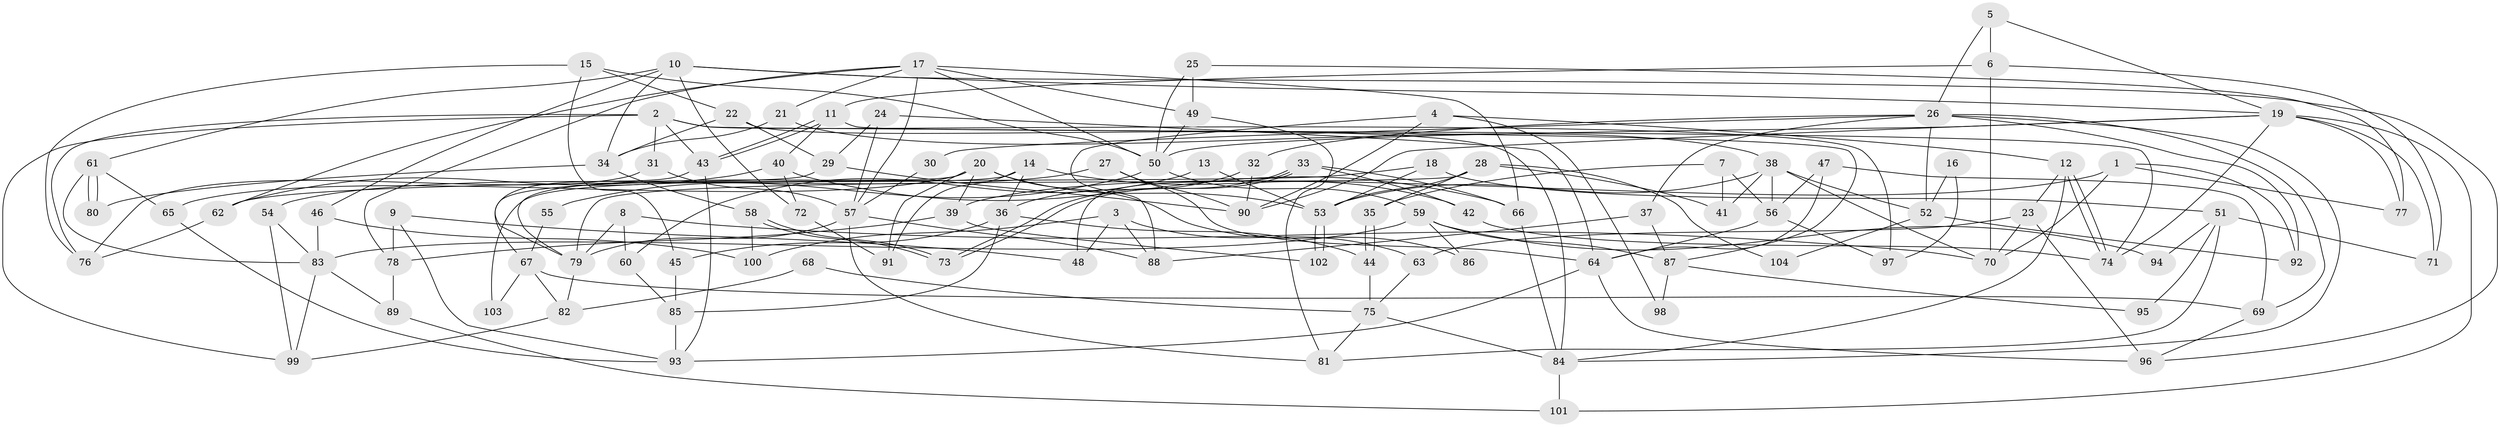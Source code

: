 // coarse degree distribution, {7: 0.14705882352941177, 6: 0.08823529411764706, 5: 0.16176470588235295, 4: 0.23529411764705882, 3: 0.19117647058823528, 2: 0.10294117647058823, 12: 0.014705882352941176, 9: 0.029411764705882353, 8: 0.029411764705882353}
// Generated by graph-tools (version 1.1) at 2025/52/02/27/25 19:52:08]
// undirected, 104 vertices, 208 edges
graph export_dot {
graph [start="1"]
  node [color=gray90,style=filled];
  1;
  2;
  3;
  4;
  5;
  6;
  7;
  8;
  9;
  10;
  11;
  12;
  13;
  14;
  15;
  16;
  17;
  18;
  19;
  20;
  21;
  22;
  23;
  24;
  25;
  26;
  27;
  28;
  29;
  30;
  31;
  32;
  33;
  34;
  35;
  36;
  37;
  38;
  39;
  40;
  41;
  42;
  43;
  44;
  45;
  46;
  47;
  48;
  49;
  50;
  51;
  52;
  53;
  54;
  55;
  56;
  57;
  58;
  59;
  60;
  61;
  62;
  63;
  64;
  65;
  66;
  67;
  68;
  69;
  70;
  71;
  72;
  73;
  74;
  75;
  76;
  77;
  78;
  79;
  80;
  81;
  82;
  83;
  84;
  85;
  86;
  87;
  88;
  89;
  90;
  91;
  92;
  93;
  94;
  95;
  96;
  97;
  98;
  99;
  100;
  101;
  102;
  103;
  104;
  1 -- 70;
  1 -- 77;
  1 -- 39;
  1 -- 92;
  2 -- 43;
  2 -- 31;
  2 -- 76;
  2 -- 87;
  2 -- 97;
  2 -- 99;
  3 -- 100;
  3 -- 63;
  3 -- 48;
  3 -- 88;
  4 -- 88;
  4 -- 12;
  4 -- 90;
  4 -- 98;
  5 -- 19;
  5 -- 26;
  5 -- 6;
  6 -- 11;
  6 -- 70;
  6 -- 71;
  7 -- 35;
  7 -- 41;
  7 -- 56;
  8 -- 79;
  8 -- 70;
  8 -- 60;
  9 -- 48;
  9 -- 93;
  9 -- 78;
  10 -- 34;
  10 -- 61;
  10 -- 19;
  10 -- 46;
  10 -- 72;
  10 -- 96;
  11 -- 74;
  11 -- 43;
  11 -- 43;
  11 -- 40;
  12 -- 84;
  12 -- 74;
  12 -- 74;
  12 -- 23;
  13 -- 60;
  13 -- 53;
  14 -- 36;
  14 -- 91;
  14 -- 42;
  14 -- 103;
  15 -- 76;
  15 -- 50;
  15 -- 22;
  15 -- 45;
  16 -- 52;
  16 -- 97;
  17 -- 66;
  17 -- 78;
  17 -- 21;
  17 -- 49;
  17 -- 50;
  17 -- 57;
  17 -- 62;
  18 -- 62;
  18 -- 53;
  18 -- 51;
  19 -- 71;
  19 -- 50;
  19 -- 74;
  19 -- 77;
  19 -- 90;
  19 -- 101;
  20 -- 53;
  20 -- 79;
  20 -- 39;
  20 -- 65;
  20 -- 86;
  20 -- 91;
  21 -- 38;
  21 -- 34;
  22 -- 29;
  22 -- 34;
  22 -- 84;
  23 -- 96;
  23 -- 63;
  23 -- 70;
  24 -- 57;
  24 -- 64;
  24 -- 29;
  25 -- 49;
  25 -- 50;
  25 -- 77;
  26 -- 92;
  26 -- 32;
  26 -- 30;
  26 -- 37;
  26 -- 52;
  26 -- 69;
  26 -- 84;
  27 -- 54;
  27 -- 90;
  27 -- 64;
  28 -- 53;
  28 -- 79;
  28 -- 35;
  28 -- 41;
  28 -- 104;
  29 -- 90;
  29 -- 67;
  30 -- 57;
  31 -- 76;
  31 -- 57;
  32 -- 36;
  32 -- 90;
  33 -- 42;
  33 -- 73;
  33 -- 73;
  33 -- 48;
  33 -- 66;
  34 -- 58;
  34 -- 80;
  35 -- 44;
  35 -- 44;
  36 -- 85;
  36 -- 44;
  36 -- 45;
  37 -- 87;
  37 -- 88;
  38 -- 70;
  38 -- 56;
  38 -- 41;
  38 -- 52;
  38 -- 53;
  39 -- 78;
  39 -- 102;
  40 -- 66;
  40 -- 62;
  40 -- 72;
  42 -- 74;
  43 -- 79;
  43 -- 93;
  44 -- 75;
  45 -- 85;
  46 -- 83;
  46 -- 100;
  47 -- 69;
  47 -- 64;
  47 -- 56;
  49 -- 50;
  49 -- 81;
  50 -- 55;
  50 -- 59;
  51 -- 81;
  51 -- 71;
  51 -- 94;
  51 -- 95;
  52 -- 92;
  52 -- 104;
  53 -- 102;
  53 -- 102;
  54 -- 99;
  54 -- 83;
  55 -- 67;
  56 -- 64;
  56 -- 97;
  57 -- 88;
  57 -- 79;
  57 -- 81;
  58 -- 73;
  58 -- 73;
  58 -- 100;
  59 -- 83;
  59 -- 86;
  59 -- 87;
  59 -- 94;
  60 -- 85;
  61 -- 65;
  61 -- 80;
  61 -- 80;
  61 -- 83;
  62 -- 76;
  63 -- 75;
  64 -- 93;
  64 -- 96;
  65 -- 93;
  66 -- 84;
  67 -- 69;
  67 -- 82;
  67 -- 103;
  68 -- 75;
  68 -- 82;
  69 -- 96;
  72 -- 91;
  75 -- 81;
  75 -- 84;
  78 -- 89;
  79 -- 82;
  82 -- 99;
  83 -- 89;
  83 -- 99;
  84 -- 101;
  85 -- 93;
  87 -- 95;
  87 -- 98;
  89 -- 101;
}
